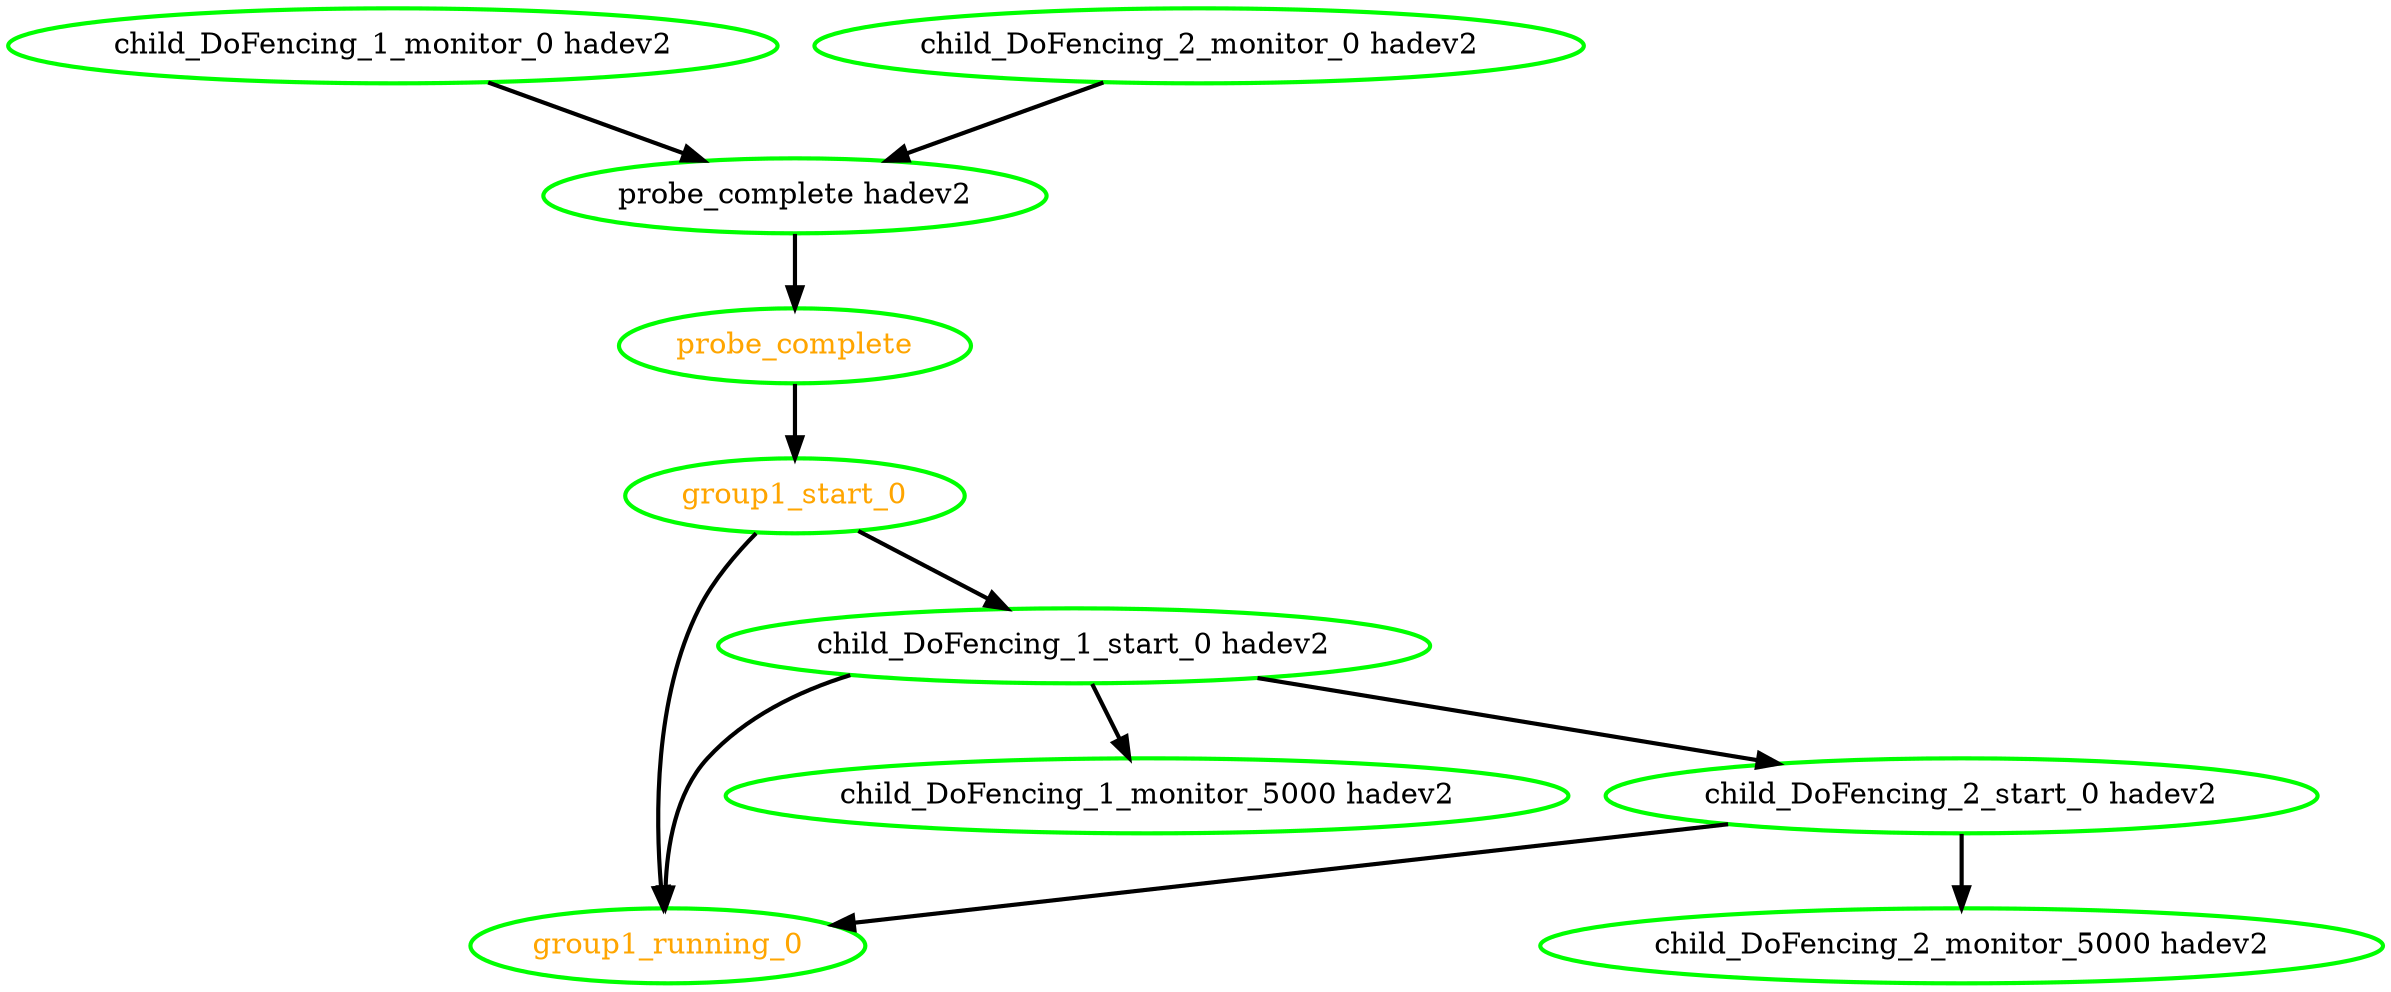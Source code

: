  digraph "g" {
"child_DoFencing_1_monitor_0 hadev2" -> "probe_complete hadev2" [ style = bold]
"child_DoFencing_1_monitor_0 hadev2" [ style=bold color="green" fontcolor="black" ]
"child_DoFencing_1_monitor_5000 hadev2" [ style=bold color="green" fontcolor="black" ]
"child_DoFencing_1_start_0 hadev2" -> "child_DoFencing_1_monitor_5000 hadev2" [ style = bold]
"child_DoFencing_1_start_0 hadev2" -> "child_DoFencing_2_start_0 hadev2" [ style = bold]
"child_DoFencing_1_start_0 hadev2" -> "group1_running_0" [ style = bold]
"child_DoFencing_1_start_0 hadev2" [ style=bold color="green" fontcolor="black" ]
"child_DoFencing_2_monitor_0 hadev2" -> "probe_complete hadev2" [ style = bold]
"child_DoFencing_2_monitor_0 hadev2" [ style=bold color="green" fontcolor="black" ]
"child_DoFencing_2_monitor_5000 hadev2" [ style=bold color="green" fontcolor="black" ]
"child_DoFencing_2_start_0 hadev2" -> "child_DoFencing_2_monitor_5000 hadev2" [ style = bold]
"child_DoFencing_2_start_0 hadev2" -> "group1_running_0" [ style = bold]
"child_DoFencing_2_start_0 hadev2" [ style=bold color="green" fontcolor="black" ]
"group1_running_0" [ style=bold color="green" fontcolor="orange" ]
"group1_start_0" -> "child_DoFencing_1_start_0 hadev2" [ style = bold]
"group1_start_0" -> "group1_running_0" [ style = bold]
"group1_start_0" [ style=bold color="green" fontcolor="orange" ]
"probe_complete hadev2" -> "probe_complete" [ style = bold]
"probe_complete hadev2" [ style=bold color="green" fontcolor="black" ]
"probe_complete" -> "group1_start_0" [ style = bold]
"probe_complete" [ style=bold color="green" fontcolor="orange" ]
}
